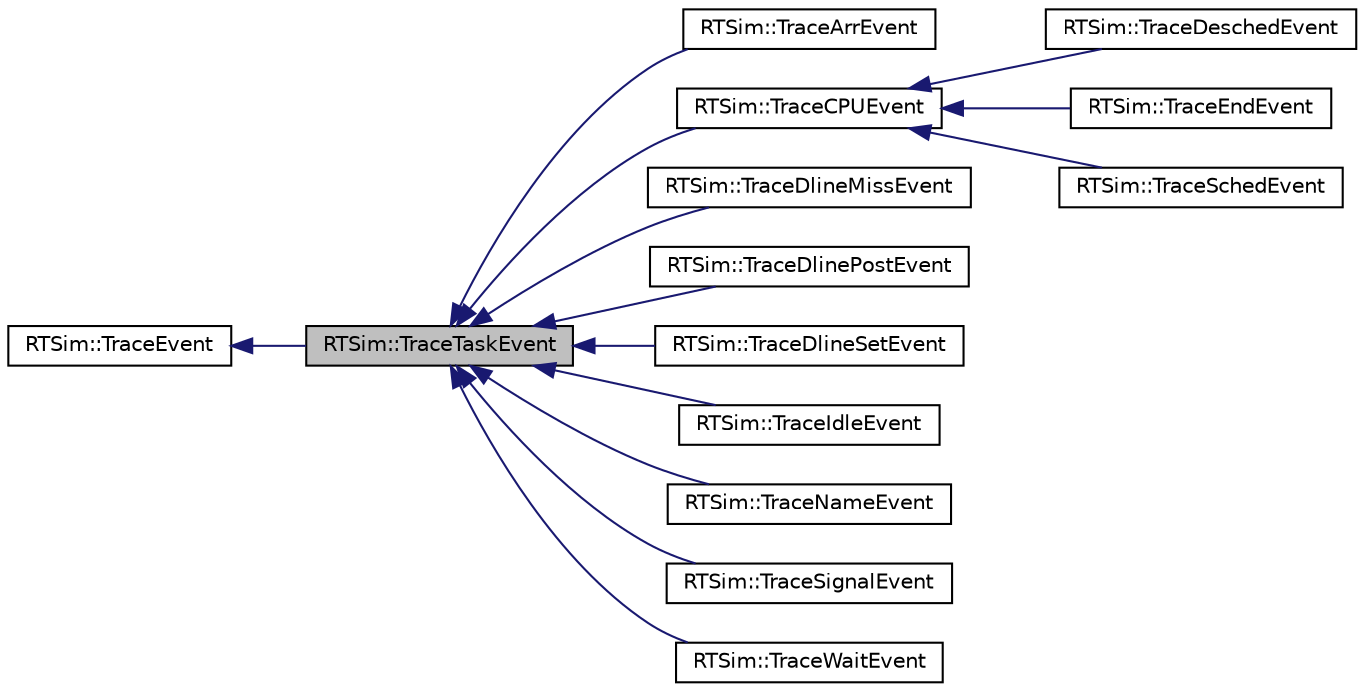 digraph "RTSim::TraceTaskEvent"
{
  edge [fontname="Helvetica",fontsize="10",labelfontname="Helvetica",labelfontsize="10"];
  node [fontname="Helvetica",fontsize="10",shape=record];
  rankdir="LR";
  Node0 [label="RTSim::TraceTaskEvent",height=0.2,width=0.4,color="black", fillcolor="grey75", style="filled", fontcolor="black"];
  Node1 -> Node0 [dir="back",color="midnightblue",fontsize="10",style="solid",fontname="Helvetica"];
  Node1 [label="RTSim::TraceEvent",height=0.2,width=0.4,color="black", fillcolor="white", style="filled",URL="$classRTSim_1_1TraceEvent.html"];
  Node0 -> Node2 [dir="back",color="midnightblue",fontsize="10",style="solid",fontname="Helvetica"];
  Node2 [label="RTSim::TraceArrEvent",height=0.2,width=0.4,color="black", fillcolor="white", style="filled",URL="$classRTSim_1_1TraceArrEvent.html"];
  Node0 -> Node3 [dir="back",color="midnightblue",fontsize="10",style="solid",fontname="Helvetica"];
  Node3 [label="RTSim::TraceCPUEvent",height=0.2,width=0.4,color="black", fillcolor="white", style="filled",URL="$classRTSim_1_1TraceCPUEvent.html"];
  Node3 -> Node4 [dir="back",color="midnightblue",fontsize="10",style="solid",fontname="Helvetica"];
  Node4 [label="RTSim::TraceDeschedEvent",height=0.2,width=0.4,color="black", fillcolor="white", style="filled",URL="$classRTSim_1_1TraceDeschedEvent.html"];
  Node3 -> Node5 [dir="back",color="midnightblue",fontsize="10",style="solid",fontname="Helvetica"];
  Node5 [label="RTSim::TraceEndEvent",height=0.2,width=0.4,color="black", fillcolor="white", style="filled",URL="$classRTSim_1_1TraceEndEvent.html"];
  Node3 -> Node6 [dir="back",color="midnightblue",fontsize="10",style="solid",fontname="Helvetica"];
  Node6 [label="RTSim::TraceSchedEvent",height=0.2,width=0.4,color="black", fillcolor="white", style="filled",URL="$classRTSim_1_1TraceSchedEvent.html"];
  Node0 -> Node7 [dir="back",color="midnightblue",fontsize="10",style="solid",fontname="Helvetica"];
  Node7 [label="RTSim::TraceDlineMissEvent",height=0.2,width=0.4,color="black", fillcolor="white", style="filled",URL="$classRTSim_1_1TraceDlineMissEvent.html"];
  Node0 -> Node8 [dir="back",color="midnightblue",fontsize="10",style="solid",fontname="Helvetica"];
  Node8 [label="RTSim::TraceDlinePostEvent",height=0.2,width=0.4,color="black", fillcolor="white", style="filled",URL="$classRTSim_1_1TraceDlinePostEvent.html"];
  Node0 -> Node9 [dir="back",color="midnightblue",fontsize="10",style="solid",fontname="Helvetica"];
  Node9 [label="RTSim::TraceDlineSetEvent",height=0.2,width=0.4,color="black", fillcolor="white", style="filled",URL="$classRTSim_1_1TraceDlineSetEvent.html"];
  Node0 -> Node10 [dir="back",color="midnightblue",fontsize="10",style="solid",fontname="Helvetica"];
  Node10 [label="RTSim::TraceIdleEvent",height=0.2,width=0.4,color="black", fillcolor="white", style="filled",URL="$classRTSim_1_1TraceIdleEvent.html"];
  Node0 -> Node11 [dir="back",color="midnightblue",fontsize="10",style="solid",fontname="Helvetica"];
  Node11 [label="RTSim::TraceNameEvent",height=0.2,width=0.4,color="black", fillcolor="white", style="filled",URL="$classRTSim_1_1TraceNameEvent.html"];
  Node0 -> Node12 [dir="back",color="midnightblue",fontsize="10",style="solid",fontname="Helvetica"];
  Node12 [label="RTSim::TraceSignalEvent",height=0.2,width=0.4,color="black", fillcolor="white", style="filled",URL="$classRTSim_1_1TraceSignalEvent.html"];
  Node0 -> Node13 [dir="back",color="midnightblue",fontsize="10",style="solid",fontname="Helvetica"];
  Node13 [label="RTSim::TraceWaitEvent",height=0.2,width=0.4,color="black", fillcolor="white", style="filled",URL="$classRTSim_1_1TraceWaitEvent.html"];
}

